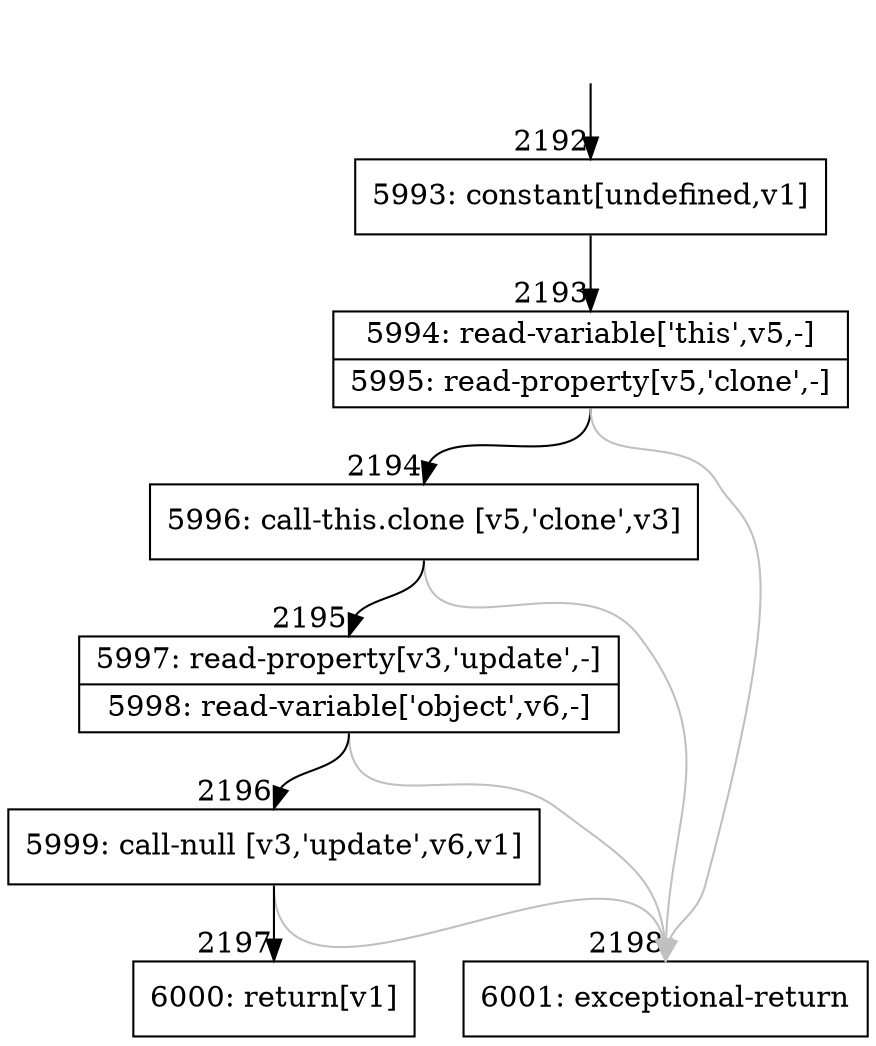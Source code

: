 digraph {
rankdir="TD"
BB_entry196[shape=none,label=""];
BB_entry196 -> BB2192 [tailport=s, headport=n, headlabel="    2192"]
BB2192 [shape=record label="{5993: constant[undefined,v1]}" ] 
BB2192 -> BB2193 [tailport=s, headport=n, headlabel="      2193"]
BB2193 [shape=record label="{5994: read-variable['this',v5,-]|5995: read-property[v5,'clone',-]}" ] 
BB2193 -> BB2194 [tailport=s, headport=n, headlabel="      2194"]
BB2193 -> BB2198 [tailport=s, headport=n, color=gray, headlabel="      2198"]
BB2194 [shape=record label="{5996: call-this.clone [v5,'clone',v3]}" ] 
BB2194 -> BB2195 [tailport=s, headport=n, headlabel="      2195"]
BB2194 -> BB2198 [tailport=s, headport=n, color=gray]
BB2195 [shape=record label="{5997: read-property[v3,'update',-]|5998: read-variable['object',v6,-]}" ] 
BB2195 -> BB2196 [tailport=s, headport=n, headlabel="      2196"]
BB2195 -> BB2198 [tailport=s, headport=n, color=gray]
BB2196 [shape=record label="{5999: call-null [v3,'update',v6,v1]}" ] 
BB2196 -> BB2197 [tailport=s, headport=n, headlabel="      2197"]
BB2196 -> BB2198 [tailport=s, headport=n, color=gray]
BB2197 [shape=record label="{6000: return[v1]}" ] 
BB2198 [shape=record label="{6001: exceptional-return}" ] 
//#$~ 1470
}

